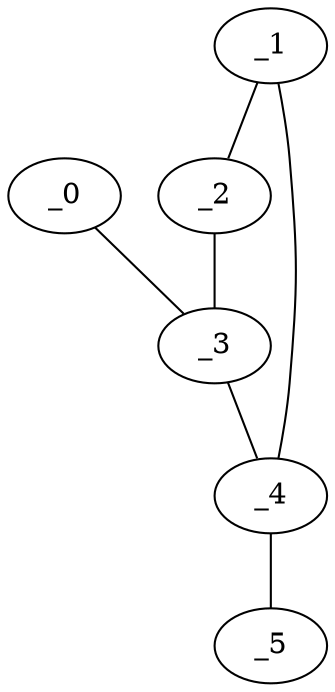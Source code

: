 graph EP1_0051 {
	_0	 [x="2.68017",
		y="2.09347"];
	_3	 [x="0.569621",
		y="3.03062"];
	_0 -- _3;
	_1	 [x="2.23178",
		y="0.603635"];
	_2	 [x="0.384182",
		y="0.647338"];
	_1 -- _2;
	_4	 [x="0.488663",
		y="1.70689"];
	_1 -- _4;
	_2 -- _3;
	_3 -- _4;
	_5	 [x="1.68278",
		y="1.5263"];
	_4 -- _5;
}

